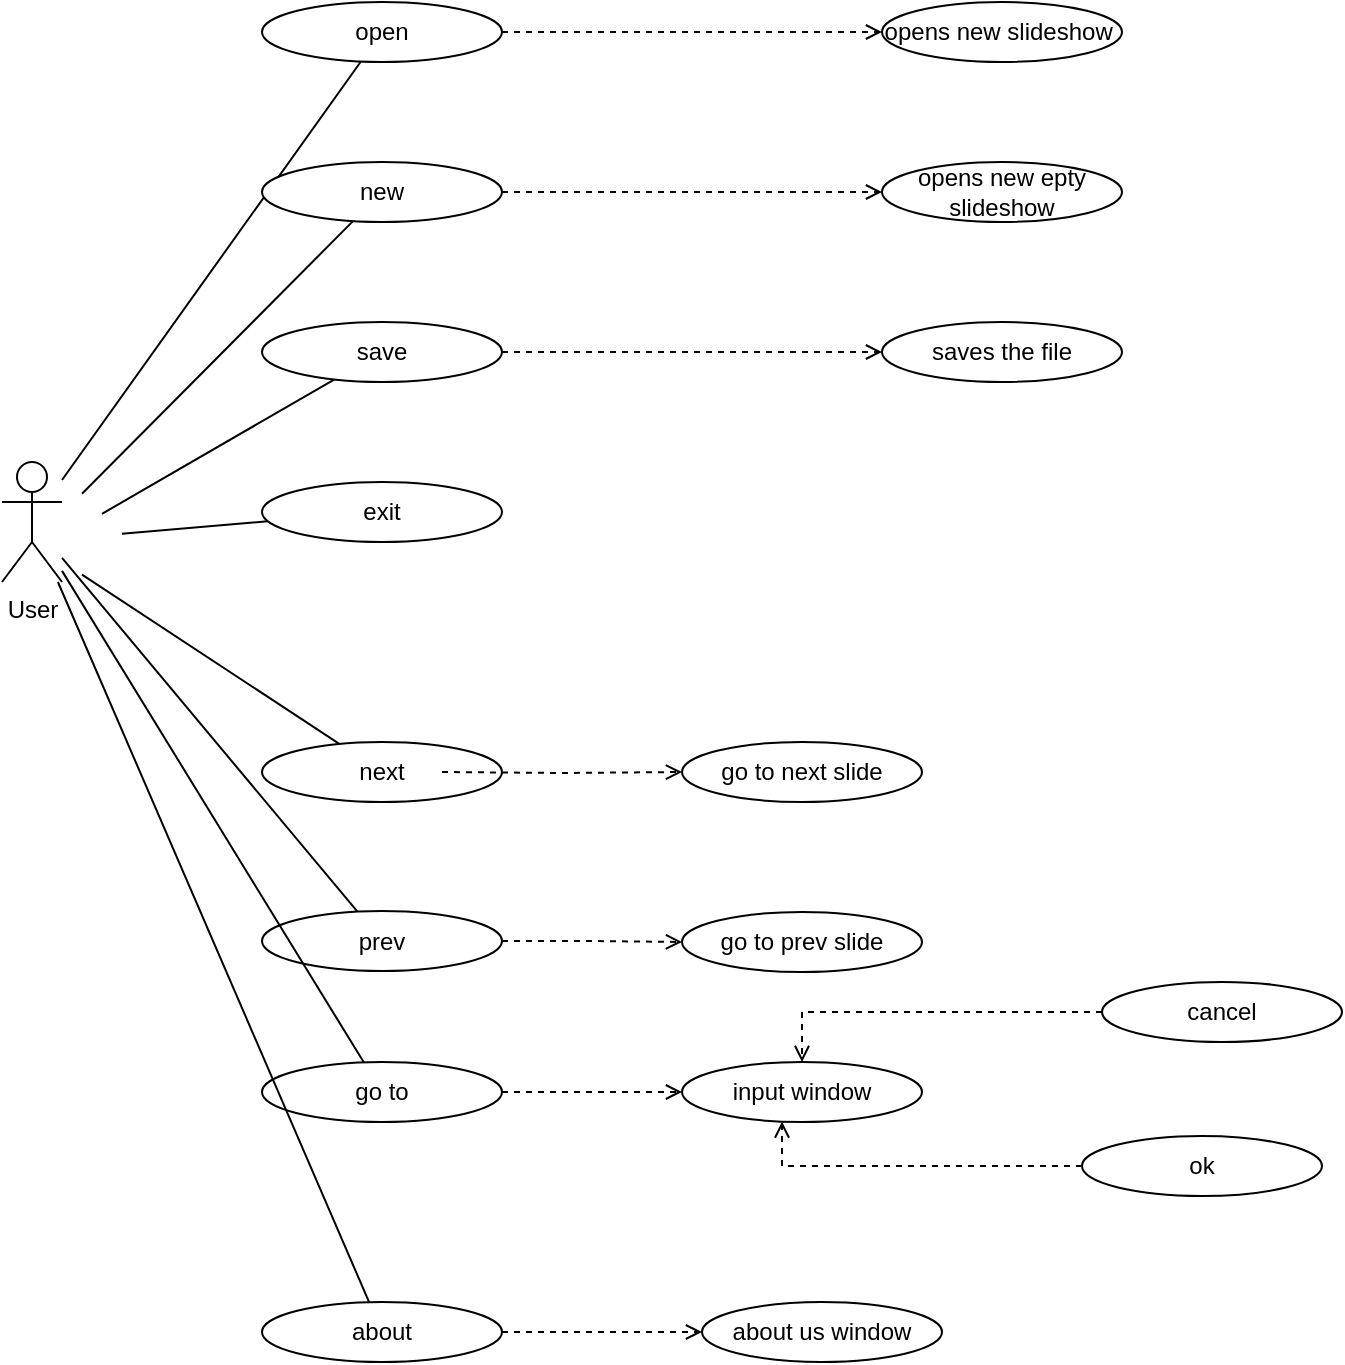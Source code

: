 <mxfile version="16.1.2" type="device"><diagram id="C5RBs43oDa-KdzZeNtuy" name="Page-1"><mxGraphModel dx="1497" dy="911" grid="1" gridSize="10" guides="1" tooltips="1" connect="1" arrows="1" fold="1" page="1" pageScale="1" pageWidth="827" pageHeight="1169" math="0" shadow="0"><root><mxCell id="WIyWlLk6GJQsqaUBKTNV-0"/><mxCell id="WIyWlLk6GJQsqaUBKTNV-1" parent="WIyWlLk6GJQsqaUBKTNV-0"/><mxCell id="oTs5GT1u851KsmlYnFNA-0" value="User" style="shape=umlActor;verticalLabelPosition=bottom;verticalAlign=top;html=1;outlineConnect=0;" vertex="1" parent="WIyWlLk6GJQsqaUBKTNV-1"><mxGeometry x="100" y="360" width="30" height="60" as="geometry"/></mxCell><mxCell id="oTs5GT1u851KsmlYnFNA-1" value="" style="endArrow=none;html=1;rounded=0;" edge="1" parent="WIyWlLk6GJQsqaUBKTNV-1" source="oTs5GT1u851KsmlYnFNA-0" target="oTs5GT1u851KsmlYnFNA-2"><mxGeometry width="50" height="50" relative="1" as="geometry"><mxPoint x="140" y="360" as="sourcePoint"/><mxPoint x="280" y="80" as="targetPoint"/></mxGeometry></mxCell><mxCell id="oTs5GT1u851KsmlYnFNA-30" style="edgeStyle=orthogonalEdgeStyle;rounded=0;orthogonalLoop=1;jettySize=auto;html=1;dashed=1;endArrow=open;endFill=0;" edge="1" parent="WIyWlLk6GJQsqaUBKTNV-1" source="oTs5GT1u851KsmlYnFNA-2" target="oTs5GT1u851KsmlYnFNA-31"><mxGeometry relative="1" as="geometry"><mxPoint x="510" y="145" as="targetPoint"/></mxGeometry></mxCell><mxCell id="oTs5GT1u851KsmlYnFNA-2" value="open" style="ellipse;whiteSpace=wrap;html=1;" vertex="1" parent="WIyWlLk6GJQsqaUBKTNV-1"><mxGeometry x="230" y="130" width="120" height="30" as="geometry"/></mxCell><mxCell id="oTs5GT1u851KsmlYnFNA-5" value="" style="endArrow=none;html=1;rounded=0;" edge="1" parent="WIyWlLk6GJQsqaUBKTNV-1" target="oTs5GT1u851KsmlYnFNA-6"><mxGeometry width="50" height="50" relative="1" as="geometry"><mxPoint x="140" y="375.909" as="sourcePoint"/><mxPoint x="290" y="90" as="targetPoint"/></mxGeometry></mxCell><mxCell id="oTs5GT1u851KsmlYnFNA-6" value="new" style="ellipse;whiteSpace=wrap;html=1;" vertex="1" parent="WIyWlLk6GJQsqaUBKTNV-1"><mxGeometry x="230" y="210" width="120" height="30" as="geometry"/></mxCell><mxCell id="oTs5GT1u851KsmlYnFNA-7" value="" style="endArrow=none;html=1;rounded=0;" edge="1" parent="WIyWlLk6GJQsqaUBKTNV-1" target="oTs5GT1u851KsmlYnFNA-8"><mxGeometry width="50" height="50" relative="1" as="geometry"><mxPoint x="150" y="385.909" as="sourcePoint"/><mxPoint x="300" y="100" as="targetPoint"/></mxGeometry></mxCell><mxCell id="oTs5GT1u851KsmlYnFNA-8" value="save" style="ellipse;whiteSpace=wrap;html=1;" vertex="1" parent="WIyWlLk6GJQsqaUBKTNV-1"><mxGeometry x="230" y="290" width="120" height="30" as="geometry"/></mxCell><mxCell id="oTs5GT1u851KsmlYnFNA-9" value="" style="endArrow=none;html=1;rounded=0;" edge="1" parent="WIyWlLk6GJQsqaUBKTNV-1" target="oTs5GT1u851KsmlYnFNA-10"><mxGeometry width="50" height="50" relative="1" as="geometry"><mxPoint x="160" y="395.909" as="sourcePoint"/><mxPoint x="310" y="110" as="targetPoint"/></mxGeometry></mxCell><mxCell id="oTs5GT1u851KsmlYnFNA-10" value="exit" style="ellipse;whiteSpace=wrap;html=1;" vertex="1" parent="WIyWlLk6GJQsqaUBKTNV-1"><mxGeometry x="230" y="370" width="120" height="30" as="geometry"/></mxCell><mxCell id="oTs5GT1u851KsmlYnFNA-14" value="" style="endArrow=none;html=1;rounded=0;" edge="1" parent="WIyWlLk6GJQsqaUBKTNV-1" target="oTs5GT1u851KsmlYnFNA-15" source="oTs5GT1u851KsmlYnFNA-0"><mxGeometry width="50" height="50" relative="1" as="geometry"><mxPoint x="270" y="685.909" as="sourcePoint"/><mxPoint x="420" y="400" as="targetPoint"/></mxGeometry></mxCell><mxCell id="oTs5GT1u851KsmlYnFNA-15" value="prev" style="ellipse;whiteSpace=wrap;html=1;" vertex="1" parent="WIyWlLk6GJQsqaUBKTNV-1"><mxGeometry x="230" y="584.5" width="120" height="30" as="geometry"/></mxCell><mxCell id="oTs5GT1u851KsmlYnFNA-22" value="" style="endArrow=none;html=1;rounded=0;" edge="1" parent="WIyWlLk6GJQsqaUBKTNV-1" target="oTs5GT1u851KsmlYnFNA-23"><mxGeometry width="50" height="50" relative="1" as="geometry"><mxPoint x="140" y="416.304" as="sourcePoint"/><mxPoint x="430" y="410" as="targetPoint"/></mxGeometry></mxCell><mxCell id="oTs5GT1u851KsmlYnFNA-23" value="next" style="ellipse;whiteSpace=wrap;html=1;" vertex="1" parent="WIyWlLk6GJQsqaUBKTNV-1"><mxGeometry x="230" y="500" width="120" height="30" as="geometry"/></mxCell><mxCell id="oTs5GT1u851KsmlYnFNA-26" value="" style="endArrow=none;html=1;rounded=0;" edge="1" parent="WIyWlLk6GJQsqaUBKTNV-1" target="oTs5GT1u851KsmlYnFNA-27" source="oTs5GT1u851KsmlYnFNA-0"><mxGeometry width="50" height="50" relative="1" as="geometry"><mxPoint x="140" y="580.004" as="sourcePoint"/><mxPoint x="430" y="573.7" as="targetPoint"/></mxGeometry></mxCell><mxCell id="oTs5GT1u851KsmlYnFNA-27" value="go to" style="ellipse;whiteSpace=wrap;html=1;" vertex="1" parent="WIyWlLk6GJQsqaUBKTNV-1"><mxGeometry x="230" y="660" width="120" height="30" as="geometry"/></mxCell><mxCell id="oTs5GT1u851KsmlYnFNA-28" value="" style="endArrow=none;html=1;rounded=0;" edge="1" parent="WIyWlLk6GJQsqaUBKTNV-1" target="oTs5GT1u851KsmlYnFNA-29" source="oTs5GT1u851KsmlYnFNA-0"><mxGeometry width="50" height="50" relative="1" as="geometry"><mxPoint x="150" y="592.988" as="sourcePoint"/><mxPoint x="480" y="627.02" as="targetPoint"/></mxGeometry></mxCell><mxCell id="oTs5GT1u851KsmlYnFNA-29" value="about" style="ellipse;whiteSpace=wrap;html=1;" vertex="1" parent="WIyWlLk6GJQsqaUBKTNV-1"><mxGeometry x="230" y="780" width="120" height="30" as="geometry"/></mxCell><mxCell id="oTs5GT1u851KsmlYnFNA-31" value="opens new slideshow&amp;nbsp;" style="ellipse;whiteSpace=wrap;html=1;" vertex="1" parent="WIyWlLk6GJQsqaUBKTNV-1"><mxGeometry x="540" y="130" width="120" height="30" as="geometry"/></mxCell><mxCell id="oTs5GT1u851KsmlYnFNA-32" style="edgeStyle=orthogonalEdgeStyle;rounded=0;orthogonalLoop=1;jettySize=auto;html=1;dashed=1;endArrow=open;endFill=0;" edge="1" parent="WIyWlLk6GJQsqaUBKTNV-1" target="oTs5GT1u851KsmlYnFNA-33" source="oTs5GT1u851KsmlYnFNA-6"><mxGeometry relative="1" as="geometry"><mxPoint x="510" y="225" as="targetPoint"/><mxPoint x="350" y="225" as="sourcePoint"/></mxGeometry></mxCell><mxCell id="oTs5GT1u851KsmlYnFNA-33" value="opens new epty slideshow" style="ellipse;whiteSpace=wrap;html=1;" vertex="1" parent="WIyWlLk6GJQsqaUBKTNV-1"><mxGeometry x="540" y="210" width="120" height="30" as="geometry"/></mxCell><mxCell id="oTs5GT1u851KsmlYnFNA-34" style="edgeStyle=orthogonalEdgeStyle;rounded=0;orthogonalLoop=1;jettySize=auto;html=1;dashed=1;endArrow=open;endFill=0;" edge="1" parent="WIyWlLk6GJQsqaUBKTNV-1" target="oTs5GT1u851KsmlYnFNA-35" source="oTs5GT1u851KsmlYnFNA-8"><mxGeometry relative="1" as="geometry"><mxPoint x="510" y="305" as="targetPoint"/><mxPoint x="350" y="305" as="sourcePoint"/></mxGeometry></mxCell><mxCell id="oTs5GT1u851KsmlYnFNA-35" value="saves the file" style="ellipse;whiteSpace=wrap;html=1;" vertex="1" parent="WIyWlLk6GJQsqaUBKTNV-1"><mxGeometry x="540" y="290" width="120" height="30" as="geometry"/></mxCell><mxCell id="oTs5GT1u851KsmlYnFNA-36" style="edgeStyle=orthogonalEdgeStyle;rounded=0;orthogonalLoop=1;jettySize=auto;html=1;dashed=1;endArrow=open;endFill=0;" edge="1" parent="WIyWlLk6GJQsqaUBKTNV-1" target="oTs5GT1u851KsmlYnFNA-37"><mxGeometry relative="1" as="geometry"><mxPoint x="510" y="515" as="targetPoint"/><mxPoint x="320" y="515" as="sourcePoint"/></mxGeometry></mxCell><mxCell id="oTs5GT1u851KsmlYnFNA-37" value="go to next slide" style="ellipse;whiteSpace=wrap;html=1;" vertex="1" parent="WIyWlLk6GJQsqaUBKTNV-1"><mxGeometry x="440" y="500" width="120" height="30" as="geometry"/></mxCell><mxCell id="oTs5GT1u851KsmlYnFNA-38" style="edgeStyle=orthogonalEdgeStyle;rounded=0;orthogonalLoop=1;jettySize=auto;html=1;dashed=1;endArrow=open;endFill=0;" edge="1" parent="WIyWlLk6GJQsqaUBKTNV-1" target="oTs5GT1u851KsmlYnFNA-39" source="oTs5GT1u851KsmlYnFNA-15"><mxGeometry relative="1" as="geometry"><mxPoint x="510" y="600" as="targetPoint"/><mxPoint x="350" y="600" as="sourcePoint"/></mxGeometry></mxCell><mxCell id="oTs5GT1u851KsmlYnFNA-39" value="go to prev slide" style="ellipse;whiteSpace=wrap;html=1;" vertex="1" parent="WIyWlLk6GJQsqaUBKTNV-1"><mxGeometry x="440" y="585" width="120" height="30" as="geometry"/></mxCell><mxCell id="oTs5GT1u851KsmlYnFNA-40" style="edgeStyle=orthogonalEdgeStyle;rounded=0;orthogonalLoop=1;jettySize=auto;html=1;dashed=1;endArrow=open;endFill=0;" edge="1" parent="WIyWlLk6GJQsqaUBKTNV-1" target="oTs5GT1u851KsmlYnFNA-41" source="oTs5GT1u851KsmlYnFNA-27"><mxGeometry relative="1" as="geometry"><mxPoint x="560" y="675" as="targetPoint"/><mxPoint x="400" y="675" as="sourcePoint"/></mxGeometry></mxCell><mxCell id="oTs5GT1u851KsmlYnFNA-41" value="input window" style="ellipse;whiteSpace=wrap;html=1;" vertex="1" parent="WIyWlLk6GJQsqaUBKTNV-1"><mxGeometry x="440" y="660" width="120" height="30" as="geometry"/></mxCell><mxCell id="oTs5GT1u851KsmlYnFNA-44" style="edgeStyle=orthogonalEdgeStyle;rounded=0;orthogonalLoop=1;jettySize=auto;html=1;dashed=1;endArrow=open;endFill=0;" edge="1" parent="WIyWlLk6GJQsqaUBKTNV-1" source="oTs5GT1u851KsmlYnFNA-43" target="oTs5GT1u851KsmlYnFNA-41"><mxGeometry relative="1" as="geometry"/></mxCell><mxCell id="oTs5GT1u851KsmlYnFNA-43" value="cancel" style="ellipse;whiteSpace=wrap;html=1;" vertex="1" parent="WIyWlLk6GJQsqaUBKTNV-1"><mxGeometry x="650" y="620" width="120" height="30" as="geometry"/></mxCell><mxCell id="oTs5GT1u851KsmlYnFNA-45" style="edgeStyle=orthogonalEdgeStyle;rounded=0;orthogonalLoop=1;jettySize=auto;html=1;dashed=1;endArrow=open;endFill=0;" edge="1" parent="WIyWlLk6GJQsqaUBKTNV-1" source="oTs5GT1u851KsmlYnFNA-46" target="oTs5GT1u851KsmlYnFNA-41"><mxGeometry relative="1" as="geometry"><mxPoint x="540" y="682.02" as="targetPoint"/><Array as="points"><mxPoint x="490" y="712"/></Array></mxGeometry></mxCell><mxCell id="oTs5GT1u851KsmlYnFNA-46" value="ok" style="ellipse;whiteSpace=wrap;html=1;" vertex="1" parent="WIyWlLk6GJQsqaUBKTNV-1"><mxGeometry x="640" y="697.02" width="120" height="30" as="geometry"/></mxCell><mxCell id="oTs5GT1u851KsmlYnFNA-49" style="edgeStyle=orthogonalEdgeStyle;rounded=0;orthogonalLoop=1;jettySize=auto;html=1;dashed=1;endArrow=open;endFill=0;" edge="1" parent="WIyWlLk6GJQsqaUBKTNV-1" target="oTs5GT1u851KsmlYnFNA-50" source="oTs5GT1u851KsmlYnFNA-29"><mxGeometry relative="1" as="geometry"><mxPoint x="520" y="742.02" as="targetPoint"/><mxPoint x="360" y="741.52" as="sourcePoint"/></mxGeometry></mxCell><mxCell id="oTs5GT1u851KsmlYnFNA-50" value="about us window" style="ellipse;whiteSpace=wrap;html=1;" vertex="1" parent="WIyWlLk6GJQsqaUBKTNV-1"><mxGeometry x="450" y="780" width="120" height="30" as="geometry"/></mxCell></root></mxGraphModel></diagram></mxfile>
